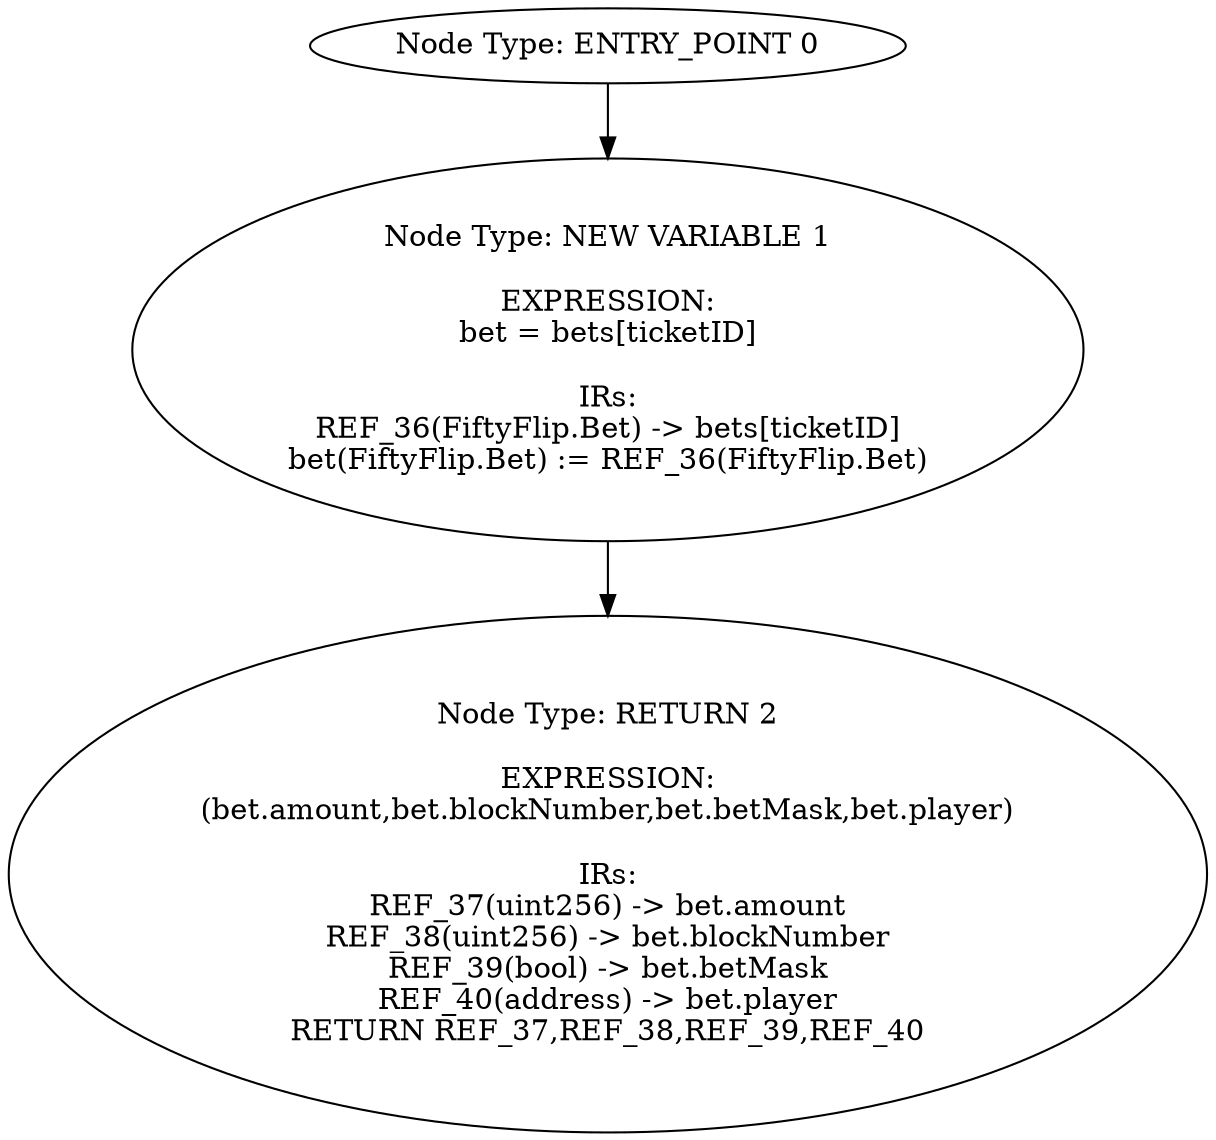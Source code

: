 digraph{
0[label="Node Type: ENTRY_POINT 0
"];
0->1;
1[label="Node Type: NEW VARIABLE 1

EXPRESSION:
bet = bets[ticketID]

IRs:
REF_36(FiftyFlip.Bet) -> bets[ticketID]
bet(FiftyFlip.Bet) := REF_36(FiftyFlip.Bet)"];
1->2;
2[label="Node Type: RETURN 2

EXPRESSION:
(bet.amount,bet.blockNumber,bet.betMask,bet.player)

IRs:
REF_37(uint256) -> bet.amount
REF_38(uint256) -> bet.blockNumber
REF_39(bool) -> bet.betMask
REF_40(address) -> bet.player
RETURN REF_37,REF_38,REF_39,REF_40"];
}
